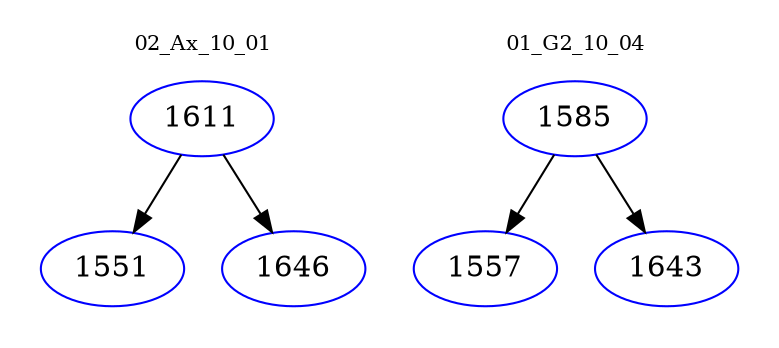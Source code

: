 digraph{
subgraph cluster_0 {
color = white
label = "02_Ax_10_01";
fontsize=10;
T0_1611 [label="1611", color="blue"]
T0_1611 -> T0_1551 [color="black"]
T0_1551 [label="1551", color="blue"]
T0_1611 -> T0_1646 [color="black"]
T0_1646 [label="1646", color="blue"]
}
subgraph cluster_1 {
color = white
label = "01_G2_10_04";
fontsize=10;
T1_1585 [label="1585", color="blue"]
T1_1585 -> T1_1557 [color="black"]
T1_1557 [label="1557", color="blue"]
T1_1585 -> T1_1643 [color="black"]
T1_1643 [label="1643", color="blue"]
}
}
